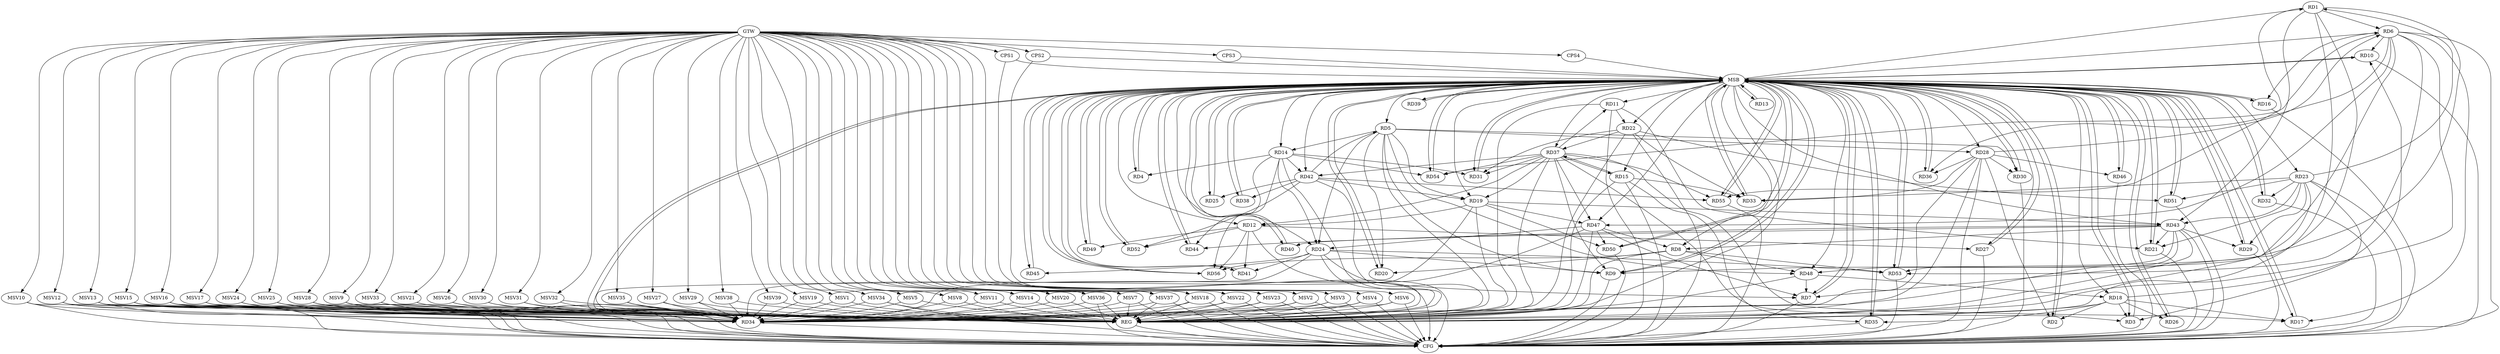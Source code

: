 strict digraph G {
  RD1 [ label="RD1" ];
  RD2 [ label="RD2" ];
  RD3 [ label="RD3" ];
  RD4 [ label="RD4" ];
  RD5 [ label="RD5" ];
  RD6 [ label="RD6" ];
  RD7 [ label="RD7" ];
  RD8 [ label="RD8" ];
  RD9 [ label="RD9" ];
  RD10 [ label="RD10" ];
  RD11 [ label="RD11" ];
  RD12 [ label="RD12" ];
  RD13 [ label="RD13" ];
  RD14 [ label="RD14" ];
  RD15 [ label="RD15" ];
  RD16 [ label="RD16" ];
  RD17 [ label="RD17" ];
  RD18 [ label="RD18" ];
  RD19 [ label="RD19" ];
  RD20 [ label="RD20" ];
  RD21 [ label="RD21" ];
  RD22 [ label="RD22" ];
  RD23 [ label="RD23" ];
  RD24 [ label="RD24" ];
  RD25 [ label="RD25" ];
  RD26 [ label="RD26" ];
  RD27 [ label="RD27" ];
  RD28 [ label="RD28" ];
  RD29 [ label="RD29" ];
  RD30 [ label="RD30" ];
  RD31 [ label="RD31" ];
  RD32 [ label="RD32" ];
  RD33 [ label="RD33" ];
  RD34 [ label="RD34" ];
  RD35 [ label="RD35" ];
  RD36 [ label="RD36" ];
  RD37 [ label="RD37" ];
  RD38 [ label="RD38" ];
  RD39 [ label="RD39" ];
  RD40 [ label="RD40" ];
  RD41 [ label="RD41" ];
  RD42 [ label="RD42" ];
  RD43 [ label="RD43" ];
  RD44 [ label="RD44" ];
  RD45 [ label="RD45" ];
  RD46 [ label="RD46" ];
  RD47 [ label="RD47" ];
  RD48 [ label="RD48" ];
  RD49 [ label="RD49" ];
  RD50 [ label="RD50" ];
  RD51 [ label="RD51" ];
  RD52 [ label="RD52" ];
  RD53 [ label="RD53" ];
  RD54 [ label="RD54" ];
  RD55 [ label="RD55" ];
  RD56 [ label="RD56" ];
  CPS1 [ label="CPS1" ];
  CPS2 [ label="CPS2" ];
  CPS3 [ label="CPS3" ];
  CPS4 [ label="CPS4" ];
  GTW [ label="GTW" ];
  REG [ label="REG" ];
  MSB [ label="MSB" ];
  CFG [ label="CFG" ];
  MSV1 [ label="MSV1" ];
  MSV2 [ label="MSV2" ];
  MSV3 [ label="MSV3" ];
  MSV4 [ label="MSV4" ];
  MSV5 [ label="MSV5" ];
  MSV6 [ label="MSV6" ];
  MSV7 [ label="MSV7" ];
  MSV8 [ label="MSV8" ];
  MSV9 [ label="MSV9" ];
  MSV10 [ label="MSV10" ];
  MSV11 [ label="MSV11" ];
  MSV12 [ label="MSV12" ];
  MSV13 [ label="MSV13" ];
  MSV14 [ label="MSV14" ];
  MSV15 [ label="MSV15" ];
  MSV16 [ label="MSV16" ];
  MSV17 [ label="MSV17" ];
  MSV18 [ label="MSV18" ];
  MSV19 [ label="MSV19" ];
  MSV20 [ label="MSV20" ];
  MSV21 [ label="MSV21" ];
  MSV22 [ label="MSV22" ];
  MSV23 [ label="MSV23" ];
  MSV24 [ label="MSV24" ];
  MSV25 [ label="MSV25" ];
  MSV26 [ label="MSV26" ];
  MSV27 [ label="MSV27" ];
  MSV28 [ label="MSV28" ];
  MSV29 [ label="MSV29" ];
  MSV30 [ label="MSV30" ];
  MSV31 [ label="MSV31" ];
  MSV32 [ label="MSV32" ];
  MSV33 [ label="MSV33" ];
  MSV34 [ label="MSV34" ];
  MSV35 [ label="MSV35" ];
  MSV36 [ label="MSV36" ];
  MSV37 [ label="MSV37" ];
  MSV38 [ label="MSV38" ];
  MSV39 [ label="MSV39" ];
  RD1 -> RD6;
  RD1 -> RD7;
  RD1 -> RD9;
  RD23 -> RD1;
  RD1 -> RD43;
  RD1 -> RD55;
  RD18 -> RD2;
  RD28 -> RD2;
  RD18 -> RD3;
  RD23 -> RD3;
  RD37 -> RD3;
  RD14 -> RD4;
  RD5 -> RD9;
  RD5 -> RD14;
  RD5 -> RD19;
  RD5 -> RD20;
  RD5 -> RD24;
  RD5 -> RD28;
  RD5 -> RD30;
  RD42 -> RD5;
  RD5 -> RD48;
  RD6 -> RD10;
  RD6 -> RD16;
  RD6 -> RD17;
  RD28 -> RD6;
  RD6 -> RD36;
  RD6 -> RD47;
  RD6 -> RD48;
  RD6 -> RD53;
  RD6 -> RD54;
  RD24 -> RD7;
  RD47 -> RD7;
  RD48 -> RD7;
  RD8 -> RD20;
  RD43 -> RD8;
  RD47 -> RD8;
  RD8 -> RD48;
  RD8 -> RD53;
  RD8 -> RD56;
  RD24 -> RD9;
  RD37 -> RD9;
  RD18 -> RD10;
  RD11 -> RD21;
  RD11 -> RD22;
  RD37 -> RD11;
  RD19 -> RD12;
  RD12 -> RD27;
  RD37 -> RD12;
  RD12 -> RD41;
  RD12 -> RD49;
  RD12 -> RD52;
  RD12 -> RD56;
  RD14 -> RD24;
  RD14 -> RD31;
  RD14 -> RD42;
  RD14 -> RD44;
  RD14 -> RD54;
  RD14 -> RD56;
  RD15 -> RD33;
  RD15 -> RD35;
  RD15 -> RD37;
  RD37 -> RD15;
  RD18 -> RD17;
  RD37 -> RD17;
  RD18 -> RD26;
  RD18 -> RD35;
  RD48 -> RD18;
  RD19 -> RD34;
  RD37 -> RD19;
  RD42 -> RD19;
  RD19 -> RD43;
  RD19 -> RD47;
  RD19 -> RD50;
  RD23 -> RD21;
  RD43 -> RD21;
  RD22 -> RD31;
  RD22 -> RD33;
  RD22 -> RD37;
  RD22 -> RD51;
  RD23 -> RD29;
  RD23 -> RD32;
  RD23 -> RD33;
  RD23 -> RD43;
  RD23 -> RD51;
  RD24 -> RD34;
  RD24 -> RD41;
  RD24 -> RD45;
  RD47 -> RD24;
  RD24 -> RD53;
  RD42 -> RD25;
  RD28 -> RD30;
  RD28 -> RD33;
  RD28 -> RD34;
  RD28 -> RD36;
  RD28 -> RD46;
  RD43 -> RD29;
  RD37 -> RD31;
  RD43 -> RD34;
  RD47 -> RD34;
  RD37 -> RD42;
  RD37 -> RD47;
  RD37 -> RD54;
  RD37 -> RD55;
  RD42 -> RD38;
  RD43 -> RD40;
  RD42 -> RD52;
  RD42 -> RD55;
  RD43 -> RD44;
  RD43 -> RD53;
  RD47 -> RD50;
  GTW -> CPS1;
  GTW -> CPS2;
  GTW -> CPS3;
  GTW -> CPS4;
  RD1 -> REG;
  RD5 -> REG;
  RD6 -> REG;
  RD8 -> REG;
  RD11 -> REG;
  RD12 -> REG;
  RD14 -> REG;
  RD15 -> REG;
  RD18 -> REG;
  RD19 -> REG;
  RD22 -> REG;
  RD23 -> REG;
  RD24 -> REG;
  RD28 -> REG;
  RD37 -> REG;
  RD42 -> REG;
  RD43 -> REG;
  RD47 -> REG;
  RD48 -> REG;
  RD2 -> MSB;
  MSB -> RD11;
  MSB -> RD12;
  MSB -> RD32;
  MSB -> RD45;
  MSB -> RD47;
  MSB -> REG;
  RD3 -> MSB;
  MSB -> RD24;
  MSB -> RD33;
  MSB -> RD35;
  MSB -> RD38;
  RD4 -> MSB;
  MSB -> RD10;
  MSB -> RD14;
  MSB -> RD20;
  MSB -> RD23;
  MSB -> RD26;
  MSB -> RD27;
  MSB -> RD42;
  MSB -> RD56;
  RD7 -> MSB;
  MSB -> RD16;
  MSB -> RD28;
  MSB -> RD46;
  MSB -> RD54;
  RD9 -> MSB;
  MSB -> RD3;
  MSB -> RD17;
  MSB -> RD52;
  MSB -> RD53;
  RD10 -> MSB;
  MSB -> RD4;
  MSB -> RD40;
  MSB -> RD50;
  MSB -> RD55;
  RD13 -> MSB;
  MSB -> RD41;
  RD16 -> MSB;
  MSB -> RD21;
  MSB -> RD29;
  RD17 -> MSB;
  MSB -> RD9;
  MSB -> RD13;
  MSB -> RD30;
  MSB -> RD36;
  RD20 -> MSB;
  MSB -> RD2;
  MSB -> RD5;
  RD21 -> MSB;
  MSB -> RD15;
  MSB -> RD18;
  MSB -> RD34;
  RD25 -> MSB;
  MSB -> RD1;
  MSB -> RD19;
  MSB -> RD44;
  RD26 -> MSB;
  MSB -> RD37;
  MSB -> RD49;
  MSB -> RD51;
  RD27 -> MSB;
  MSB -> RD22;
  RD29 -> MSB;
  MSB -> RD43;
  RD30 -> MSB;
  RD31 -> MSB;
  RD32 -> MSB;
  RD33 -> MSB;
  RD34 -> MSB;
  MSB -> RD6;
  MSB -> RD31;
  RD35 -> MSB;
  RD36 -> MSB;
  RD38 -> MSB;
  MSB -> RD8;
  MSB -> RD39;
  RD39 -> MSB;
  MSB -> RD7;
  RD40 -> MSB;
  MSB -> RD25;
  RD41 -> MSB;
  RD44 -> MSB;
  RD45 -> MSB;
  RD46 -> MSB;
  RD49 -> MSB;
  MSB -> RD48;
  RD50 -> MSB;
  RD51 -> MSB;
  RD52 -> MSB;
  RD53 -> MSB;
  RD54 -> MSB;
  RD55 -> MSB;
  RD56 -> MSB;
  CPS1 -> MSB;
  CPS2 -> MSB;
  CPS3 -> MSB;
  CPS4 -> MSB;
  RD27 -> CFG;
  RD46 -> CFG;
  RD35 -> CFG;
  RD43 -> CFG;
  RD15 -> CFG;
  RD50 -> CFG;
  RD23 -> CFG;
  RD22 -> CFG;
  RD55 -> CFG;
  RD16 -> CFG;
  RD10 -> CFG;
  RD32 -> CFG;
  RD51 -> CFG;
  RD28 -> CFG;
  CPS2 -> CFG;
  RD30 -> CFG;
  RD7 -> CFG;
  RD29 -> CFG;
  RD53 -> CFG;
  RD6 -> CFG;
  RD21 -> CFG;
  RD34 -> CFG;
  CPS1 -> CFG;
  RD11 -> CFG;
  RD9 -> CFG;
  REG -> CFG;
  MSV1 -> RD34;
  MSV2 -> RD34;
  MSV3 -> RD34;
  MSV4 -> RD34;
  MSV5 -> RD34;
  MSV6 -> RD34;
  MSV7 -> RD34;
  GTW -> MSV1;
  MSV1 -> REG;
  GTW -> MSV2;
  MSV2 -> REG;
  MSV2 -> CFG;
  GTW -> MSV3;
  MSV3 -> REG;
  MSV3 -> CFG;
  GTW -> MSV4;
  MSV4 -> REG;
  MSV4 -> CFG;
  GTW -> MSV5;
  MSV5 -> REG;
  GTW -> MSV6;
  MSV6 -> REG;
  MSV6 -> CFG;
  GTW -> MSV7;
  MSV7 -> REG;
  MSV7 -> CFG;
  MSV8 -> RD34;
  MSV9 -> RD34;
  GTW -> MSV8;
  MSV8 -> REG;
  GTW -> MSV9;
  MSV9 -> REG;
  MSV9 -> CFG;
  MSV10 -> RD34;
  MSV11 -> RD34;
  GTW -> MSV10;
  MSV10 -> REG;
  MSV10 -> CFG;
  GTW -> MSV11;
  MSV11 -> REG;
  MSV12 -> RD34;
  MSV13 -> RD34;
  GTW -> MSV12;
  MSV12 -> REG;
  MSV12 -> CFG;
  GTW -> MSV13;
  MSV13 -> REG;
  MSV13 -> CFG;
  MSV14 -> RD34;
  MSV15 -> RD34;
  GTW -> MSV14;
  MSV14 -> REG;
  GTW -> MSV15;
  MSV15 -> REG;
  MSV15 -> CFG;
  MSV16 -> RD34;
  GTW -> MSV16;
  MSV16 -> REG;
  MSV16 -> CFG;
  MSV17 -> RD34;
  MSV18 -> RD34;
  MSV19 -> RD34;
  MSV20 -> RD34;
  MSV21 -> RD34;
  GTW -> MSV17;
  MSV17 -> REG;
  MSV17 -> CFG;
  GTW -> MSV18;
  MSV18 -> REG;
  MSV18 -> CFG;
  GTW -> MSV19;
  MSV19 -> REG;
  GTW -> MSV20;
  MSV20 -> REG;
  GTW -> MSV21;
  MSV21 -> REG;
  MSV22 -> RD34;
  MSV23 -> RD34;
  MSV24 -> RD34;
  GTW -> MSV22;
  MSV22 -> REG;
  MSV22 -> CFG;
  GTW -> MSV23;
  MSV23 -> REG;
  MSV23 -> CFG;
  GTW -> MSV24;
  MSV24 -> REG;
  MSV24 -> CFG;
  MSV25 -> RD34;
  MSV26 -> RD34;
  GTW -> MSV25;
  MSV25 -> REG;
  MSV25 -> CFG;
  GTW -> MSV26;
  MSV26 -> REG;
  MSV27 -> RD34;
  GTW -> MSV27;
  MSV27 -> REG;
  MSV28 -> RD34;
  GTW -> MSV28;
  MSV28 -> REG;
  MSV28 -> CFG;
  MSV29 -> RD34;
  MSV30 -> RD34;
  MSV31 -> RD34;
  MSV32 -> RD34;
  GTW -> MSV29;
  MSV29 -> REG;
  GTW -> MSV30;
  MSV30 -> REG;
  GTW -> MSV31;
  MSV31 -> REG;
  GTW -> MSV32;
  MSV32 -> REG;
  MSV33 -> RD34;
  GTW -> MSV33;
  MSV33 -> REG;
  MSV33 -> CFG;
  MSV34 -> RD34;
  MSV35 -> RD34;
  GTW -> MSV34;
  MSV34 -> REG;
  MSV34 -> CFG;
  GTW -> MSV35;
  MSV35 -> REG;
  MSV36 -> RD34;
  MSV37 -> RD34;
  MSV38 -> RD34;
  MSV39 -> RD34;
  GTW -> MSV36;
  MSV36 -> REG;
  MSV36 -> CFG;
  GTW -> MSV37;
  MSV37 -> REG;
  MSV37 -> CFG;
  GTW -> MSV38;
  MSV38 -> REG;
  GTW -> MSV39;
  MSV39 -> REG;
}
